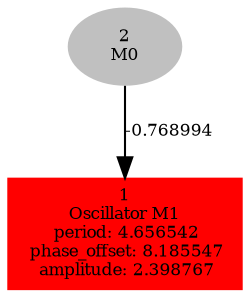  digraph g{ forcelabels=true;
1 [label=<1<BR />Oscillator M1<BR /> period: 4.656542<BR /> phase_offset: 8.185547<BR /> amplitude: 2.398767>, shape=box,color=red,style=filled,fontsize=8];2[label=<2<BR/>M0>,color="grey",style=filled,fontsize=8];
2 -> 1[label="-0.768994 ",fontsize="8"];
 }
